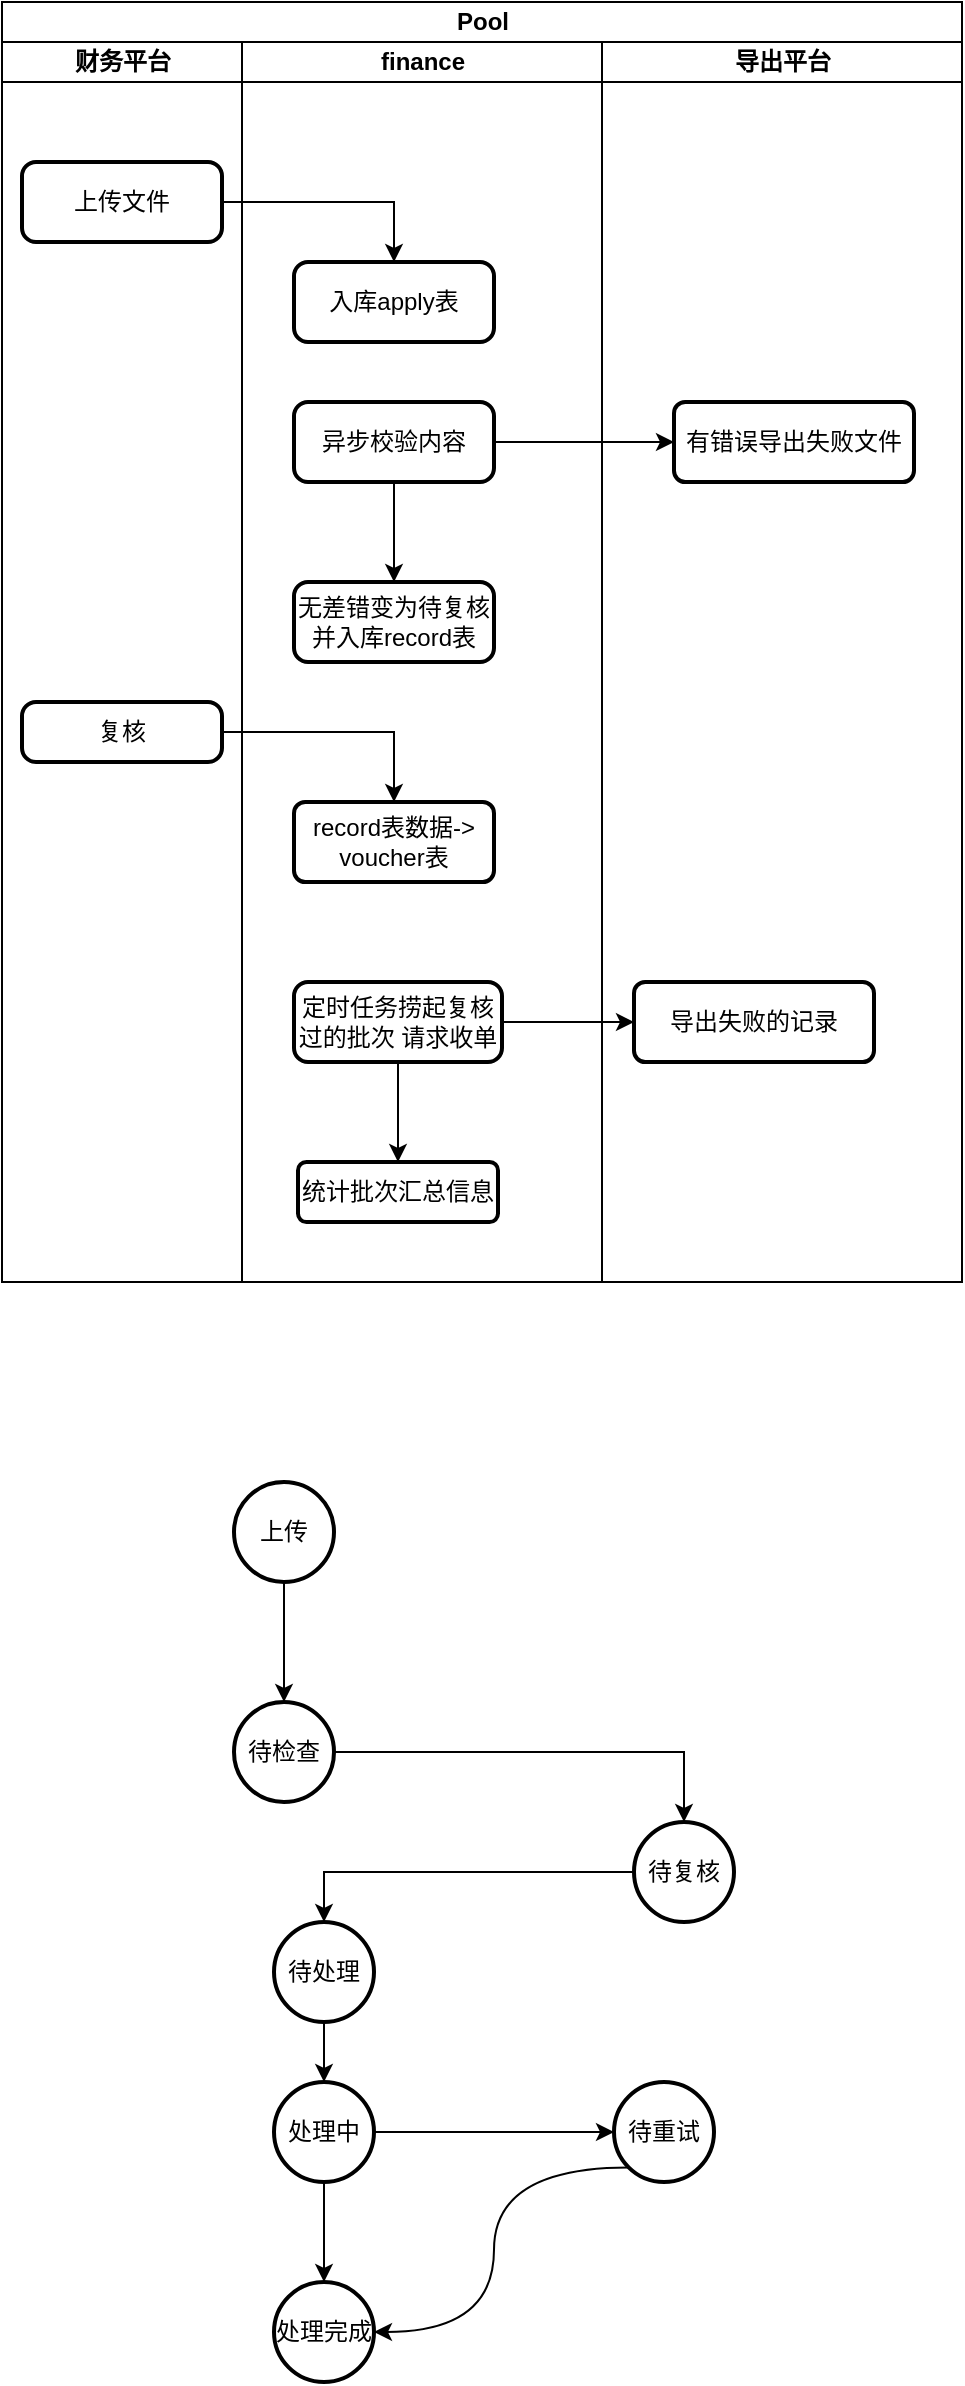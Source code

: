 <mxfile version="13.7.9" type="github">
  <diagram id="prtHgNgQTEPvFCAcTncT" name="Page-1">
    <mxGraphModel dx="946" dy="522" grid="1" gridSize="10" guides="1" tooltips="1" connect="1" arrows="1" fold="1" page="1" pageScale="1" pageWidth="827" pageHeight="1169" math="0" shadow="0">
      <root>
        <mxCell id="0" />
        <mxCell id="1" parent="0" />
        <mxCell id="q1PYgXvQsx0ApVFfqh2w-1" value="Pool" style="swimlane;html=1;childLayout=stackLayout;resizeParent=1;resizeParentMax=0;startSize=20;" parent="1" vertex="1">
          <mxGeometry x="234" y="60" width="480" height="640" as="geometry" />
        </mxCell>
        <mxCell id="q1PYgXvQsx0ApVFfqh2w-2" value="财务平台" style="swimlane;html=1;startSize=20;" parent="q1PYgXvQsx0ApVFfqh2w-1" vertex="1">
          <mxGeometry y="20" width="120" height="620" as="geometry" />
        </mxCell>
        <mxCell id="q1PYgXvQsx0ApVFfqh2w-7" value="上传文件" style="rounded=1;whiteSpace=wrap;html=1;absoluteArcSize=1;arcSize=14;strokeWidth=2;" parent="q1PYgXvQsx0ApVFfqh2w-2" vertex="1">
          <mxGeometry x="10" y="60" width="100" height="40" as="geometry" />
        </mxCell>
        <mxCell id="q1PYgXvQsx0ApVFfqh2w-16" value="复核" style="rounded=1;whiteSpace=wrap;html=1;absoluteArcSize=1;arcSize=14;strokeWidth=2;" parent="q1PYgXvQsx0ApVFfqh2w-2" vertex="1">
          <mxGeometry x="10" y="330" width="100" height="30" as="geometry" />
        </mxCell>
        <mxCell id="q1PYgXvQsx0ApVFfqh2w-3" value="finance" style="swimlane;html=1;startSize=20;" parent="q1PYgXvQsx0ApVFfqh2w-1" vertex="1">
          <mxGeometry x="120" y="20" width="180" height="620" as="geometry" />
        </mxCell>
        <mxCell id="q1PYgXvQsx0ApVFfqh2w-13" value="" style="edgeStyle=orthogonalEdgeStyle;rounded=0;orthogonalLoop=1;jettySize=auto;html=1;exitX=0.5;exitY=1;exitDx=0;exitDy=0;" parent="q1PYgXvQsx0ApVFfqh2w-3" source="q1PYgXvQsx0ApVFfqh2w-11" target="q1PYgXvQsx0ApVFfqh2w-12" edge="1">
          <mxGeometry relative="1" as="geometry" />
        </mxCell>
        <mxCell id="q1PYgXvQsx0ApVFfqh2w-19" value="定时任务捞起复核过的批次 请求收单" style="rounded=1;whiteSpace=wrap;html=1;absoluteArcSize=1;arcSize=14;strokeWidth=2;" parent="q1PYgXvQsx0ApVFfqh2w-3" vertex="1">
          <mxGeometry x="26" y="470" width="104" height="40" as="geometry" />
        </mxCell>
        <mxCell id="q1PYgXvQsx0ApVFfqh2w-12" value="无差错变为待复核并入库record表" style="rounded=1;whiteSpace=wrap;html=1;absoluteArcSize=1;arcSize=14;strokeWidth=2;" parent="q1PYgXvQsx0ApVFfqh2w-3" vertex="1">
          <mxGeometry x="26" y="270" width="100" height="40" as="geometry" />
        </mxCell>
        <mxCell id="q1PYgXvQsx0ApVFfqh2w-17" value="record表数据-&amp;gt; voucher表" style="whiteSpace=wrap;html=1;rounded=1;strokeWidth=2;arcSize=14;" parent="q1PYgXvQsx0ApVFfqh2w-3" vertex="1">
          <mxGeometry x="26" y="380" width="100" height="40" as="geometry" />
        </mxCell>
        <mxCell id="q1PYgXvQsx0ApVFfqh2w-11" value="异步校验内容" style="rounded=1;whiteSpace=wrap;html=1;absoluteArcSize=1;arcSize=14;strokeWidth=2;" parent="q1PYgXvQsx0ApVFfqh2w-3" vertex="1">
          <mxGeometry x="26" y="180" width="100" height="40" as="geometry" />
        </mxCell>
        <mxCell id="q1PYgXvQsx0ApVFfqh2w-8" value="入库apply表" style="rounded=1;whiteSpace=wrap;html=1;absoluteArcSize=1;arcSize=14;strokeWidth=2;" parent="q1PYgXvQsx0ApVFfqh2w-3" vertex="1">
          <mxGeometry x="26" y="110" width="100" height="40" as="geometry" />
        </mxCell>
        <mxCell id="q1PYgXvQsx0ApVFfqh2w-22" value="" style="edgeStyle=orthogonalEdgeStyle;rounded=0;orthogonalLoop=1;jettySize=auto;html=1;" parent="q1PYgXvQsx0ApVFfqh2w-3" source="q1PYgXvQsx0ApVFfqh2w-19" target="q1PYgXvQsx0ApVFfqh2w-21" edge="1">
          <mxGeometry relative="1" as="geometry" />
        </mxCell>
        <mxCell id="q1PYgXvQsx0ApVFfqh2w-21" value="统计批次汇总信息" style="whiteSpace=wrap;html=1;rounded=1;strokeWidth=2;arcSize=14;" parent="q1PYgXvQsx0ApVFfqh2w-3" vertex="1">
          <mxGeometry x="28" y="560" width="100" height="30" as="geometry" />
        </mxCell>
        <mxCell id="q1PYgXvQsx0ApVFfqh2w-4" value="导出平台" style="swimlane;html=1;startSize=20;" parent="q1PYgXvQsx0ApVFfqh2w-1" vertex="1">
          <mxGeometry x="300" y="20" width="180" height="620" as="geometry" />
        </mxCell>
        <mxCell id="q1PYgXvQsx0ApVFfqh2w-23" value="导出失败的记录" style="whiteSpace=wrap;html=1;rounded=1;strokeWidth=2;arcSize=14;" parent="q1PYgXvQsx0ApVFfqh2w-4" vertex="1">
          <mxGeometry x="16" y="470" width="120" height="40" as="geometry" />
        </mxCell>
        <mxCell id="q1PYgXvQsx0ApVFfqh2w-14" value="有错误导出失败文件" style="whiteSpace=wrap;html=1;rounded=1;strokeWidth=2;arcSize=14;" parent="q1PYgXvQsx0ApVFfqh2w-4" vertex="1">
          <mxGeometry x="36" y="180" width="120" height="40" as="geometry" />
        </mxCell>
        <mxCell id="q1PYgXvQsx0ApVFfqh2w-10" style="edgeStyle=orthogonalEdgeStyle;rounded=0;orthogonalLoop=1;jettySize=auto;html=1;exitX=1;exitY=0.5;exitDx=0;exitDy=0;entryX=0.5;entryY=0;entryDx=0;entryDy=0;" parent="q1PYgXvQsx0ApVFfqh2w-1" source="q1PYgXvQsx0ApVFfqh2w-7" target="q1PYgXvQsx0ApVFfqh2w-8" edge="1">
          <mxGeometry relative="1" as="geometry" />
        </mxCell>
        <mxCell id="q1PYgXvQsx0ApVFfqh2w-15" value="" style="edgeStyle=orthogonalEdgeStyle;rounded=0;orthogonalLoop=1;jettySize=auto;html=1;" parent="q1PYgXvQsx0ApVFfqh2w-1" source="q1PYgXvQsx0ApVFfqh2w-11" target="q1PYgXvQsx0ApVFfqh2w-14" edge="1">
          <mxGeometry relative="1" as="geometry" />
        </mxCell>
        <mxCell id="q1PYgXvQsx0ApVFfqh2w-18" value="" style="edgeStyle=orthogonalEdgeStyle;rounded=0;orthogonalLoop=1;jettySize=auto;html=1;" parent="q1PYgXvQsx0ApVFfqh2w-1" source="q1PYgXvQsx0ApVFfqh2w-16" target="q1PYgXvQsx0ApVFfqh2w-17" edge="1">
          <mxGeometry relative="1" as="geometry" />
        </mxCell>
        <mxCell id="q1PYgXvQsx0ApVFfqh2w-24" value="" style="edgeStyle=orthogonalEdgeStyle;rounded=0;orthogonalLoop=1;jettySize=auto;html=1;" parent="q1PYgXvQsx0ApVFfqh2w-1" source="q1PYgXvQsx0ApVFfqh2w-19" target="q1PYgXvQsx0ApVFfqh2w-23" edge="1">
          <mxGeometry relative="1" as="geometry" />
        </mxCell>
        <mxCell id="q1PYgXvQsx0ApVFfqh2w-29" style="edgeStyle=orthogonalEdgeStyle;rounded=0;orthogonalLoop=1;jettySize=auto;html=1;" parent="1" source="q1PYgXvQsx0ApVFfqh2w-25" target="q1PYgXvQsx0ApVFfqh2w-26" edge="1">
          <mxGeometry relative="1" as="geometry" />
        </mxCell>
        <mxCell id="q1PYgXvQsx0ApVFfqh2w-25" value="待检查" style="strokeWidth=2;html=1;shape=mxgraph.flowchart.start_2;whiteSpace=wrap;" parent="1" vertex="1">
          <mxGeometry x="350" y="910" width="50" height="50" as="geometry" />
        </mxCell>
        <mxCell id="q1PYgXvQsx0ApVFfqh2w-33" style="edgeStyle=orthogonalEdgeStyle;rounded=0;orthogonalLoop=1;jettySize=auto;html=1;entryX=0.5;entryY=0;entryDx=0;entryDy=0;entryPerimeter=0;" parent="1" source="q1PYgXvQsx0ApVFfqh2w-41" target="q1PYgXvQsx0ApVFfqh2w-31" edge="1">
          <mxGeometry relative="1" as="geometry" />
        </mxCell>
        <mxCell id="q1PYgXvQsx0ApVFfqh2w-26" value="待复核" style="strokeWidth=2;html=1;shape=mxgraph.flowchart.start_2;whiteSpace=wrap;" parent="1" vertex="1">
          <mxGeometry x="550" y="970" width="50" height="50" as="geometry" />
        </mxCell>
        <mxCell id="q1PYgXvQsx0ApVFfqh2w-28" value="" style="edgeStyle=orthogonalEdgeStyle;rounded=0;orthogonalLoop=1;jettySize=auto;html=1;" parent="1" source="q1PYgXvQsx0ApVFfqh2w-27" target="q1PYgXvQsx0ApVFfqh2w-25" edge="1">
          <mxGeometry relative="1" as="geometry" />
        </mxCell>
        <mxCell id="q1PYgXvQsx0ApVFfqh2w-27" value="上传" style="strokeWidth=2;html=1;shape=mxgraph.flowchart.start_2;whiteSpace=wrap;" parent="1" vertex="1">
          <mxGeometry x="350" y="800" width="50" height="50" as="geometry" />
        </mxCell>
        <mxCell id="q1PYgXvQsx0ApVFfqh2w-34" style="edgeStyle=orthogonalEdgeStyle;rounded=0;orthogonalLoop=1;jettySize=auto;html=1;exitX=1;exitY=0.5;exitDx=0;exitDy=0;exitPerimeter=0;entryX=0;entryY=0.5;entryDx=0;entryDy=0;entryPerimeter=0;" parent="1" source="q1PYgXvQsx0ApVFfqh2w-31" target="q1PYgXvQsx0ApVFfqh2w-32" edge="1">
          <mxGeometry relative="1" as="geometry" />
        </mxCell>
        <mxCell id="q1PYgXvQsx0ApVFfqh2w-40" value="" style="edgeStyle=orthogonalEdgeStyle;curved=1;rounded=0;orthogonalLoop=1;jettySize=auto;html=1;" parent="1" source="q1PYgXvQsx0ApVFfqh2w-31" target="q1PYgXvQsx0ApVFfqh2w-35" edge="1">
          <mxGeometry relative="1" as="geometry" />
        </mxCell>
        <mxCell id="q1PYgXvQsx0ApVFfqh2w-31" value="处理中" style="strokeWidth=2;html=1;shape=mxgraph.flowchart.start_2;whiteSpace=wrap;" parent="1" vertex="1">
          <mxGeometry x="370" y="1100" width="50" height="50" as="geometry" />
        </mxCell>
        <mxCell id="q1PYgXvQsx0ApVFfqh2w-39" style="edgeStyle=orthogonalEdgeStyle;curved=1;rounded=0;orthogonalLoop=1;jettySize=auto;html=1;exitX=0.145;exitY=0.855;exitDx=0;exitDy=0;exitPerimeter=0;entryX=1;entryY=0.5;entryDx=0;entryDy=0;entryPerimeter=0;" parent="1" source="q1PYgXvQsx0ApVFfqh2w-32" target="q1PYgXvQsx0ApVFfqh2w-35" edge="1">
          <mxGeometry relative="1" as="geometry" />
        </mxCell>
        <mxCell id="q1PYgXvQsx0ApVFfqh2w-32" value="待重试" style="strokeWidth=2;html=1;shape=mxgraph.flowchart.start_2;whiteSpace=wrap;" parent="1" vertex="1">
          <mxGeometry x="540" y="1100" width="50" height="50" as="geometry" />
        </mxCell>
        <mxCell id="q1PYgXvQsx0ApVFfqh2w-35" value="处理完成" style="strokeWidth=2;html=1;shape=mxgraph.flowchart.start_2;whiteSpace=wrap;" parent="1" vertex="1">
          <mxGeometry x="370" y="1200" width="50" height="50" as="geometry" />
        </mxCell>
        <mxCell id="q1PYgXvQsx0ApVFfqh2w-41" value="待处理" style="strokeWidth=2;html=1;shape=mxgraph.flowchart.start_2;whiteSpace=wrap;" parent="1" vertex="1">
          <mxGeometry x="370" y="1020" width="50" height="50" as="geometry" />
        </mxCell>
        <mxCell id="q1PYgXvQsx0ApVFfqh2w-42" style="edgeStyle=orthogonalEdgeStyle;rounded=0;orthogonalLoop=1;jettySize=auto;html=1;entryX=0.5;entryY=0;entryDx=0;entryDy=0;entryPerimeter=0;" parent="1" source="q1PYgXvQsx0ApVFfqh2w-26" target="q1PYgXvQsx0ApVFfqh2w-41" edge="1">
          <mxGeometry relative="1" as="geometry">
            <mxPoint x="450" y="1024.941" as="sourcePoint" />
            <mxPoint x="395" y="1080.0" as="targetPoint" />
          </mxGeometry>
        </mxCell>
      </root>
    </mxGraphModel>
  </diagram>
</mxfile>
